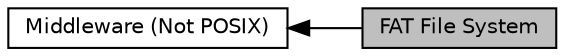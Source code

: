 digraph "FAT File System"
{
  edge [fontname="Helvetica",fontsize="10",labelfontname="Helvetica",labelfontsize="10"];
  node [fontname="Helvetica",fontsize="10",shape=box];
  rankdir=LR;
  Node2 [label="Middleware (Not POSIX)",height=0.2,width=0.4,color="black", fillcolor="white", style="filled",URL="$d2/dbc/group__R__SW__PKG__93__NONOS__MIDDLEWARE.html",tooltip="Middleware."];
  Node1 [label="FAT File System",height=0.2,width=0.4,color="black", fillcolor="grey75", style="filled", fontcolor="black",tooltip="The Renesas FAT FS Abstraction Layer."];
  Node2->Node1 [shape=plaintext, dir="back", style="solid"];
}
